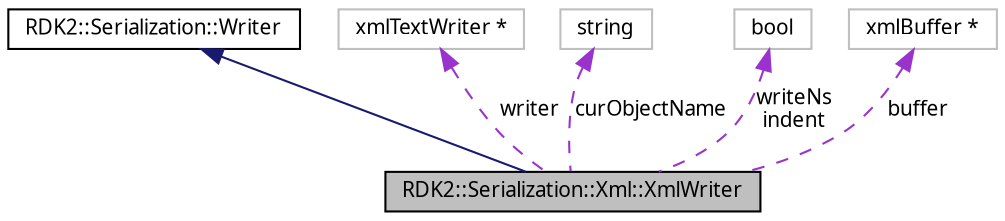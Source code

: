 digraph G
{
  edge [fontname="FreeSans.ttf",fontsize=10,labelfontname="FreeSans.ttf",labelfontsize=10];
  node [fontname="FreeSans.ttf",fontsize=10,shape=record];
  Node1 [label="RDK2::Serialization::Xml::XmlWriter",height=0.2,width=0.4,color="black", fillcolor="grey75", style="filled" fontcolor="black"];
  Node2 -> Node1 [dir=back,color="midnightblue",fontsize=10,style="solid",fontname="FreeSans.ttf"];
  Node2 [label="RDK2::Serialization::Writer",height=0.2,width=0.4,color="black", fillcolor="white", style="filled",URL="$class_r_d_k2_1_1_serialization_1_1_writer.html"];
  Node3 -> Node1 [dir=back,color="darkorchid3",fontsize=10,style="dashed",label="writer",fontname="FreeSans.ttf"];
  Node3 [label="xmlTextWriter *",height=0.2,width=0.4,color="grey75", fillcolor="white", style="filled"];
  Node4 -> Node1 [dir=back,color="darkorchid3",fontsize=10,style="dashed",label="curObjectName",fontname="FreeSans.ttf"];
  Node4 [label="string",height=0.2,width=0.4,color="grey75", fillcolor="white", style="filled"];
  Node5 -> Node1 [dir=back,color="darkorchid3",fontsize=10,style="dashed",label="writeNs\nindent",fontname="FreeSans.ttf"];
  Node5 [label="bool",height=0.2,width=0.4,color="grey75", fillcolor="white", style="filled"];
  Node6 -> Node1 [dir=back,color="darkorchid3",fontsize=10,style="dashed",label="buffer",fontname="FreeSans.ttf"];
  Node6 [label="xmlBuffer *",height=0.2,width=0.4,color="grey75", fillcolor="white", style="filled"];
}
